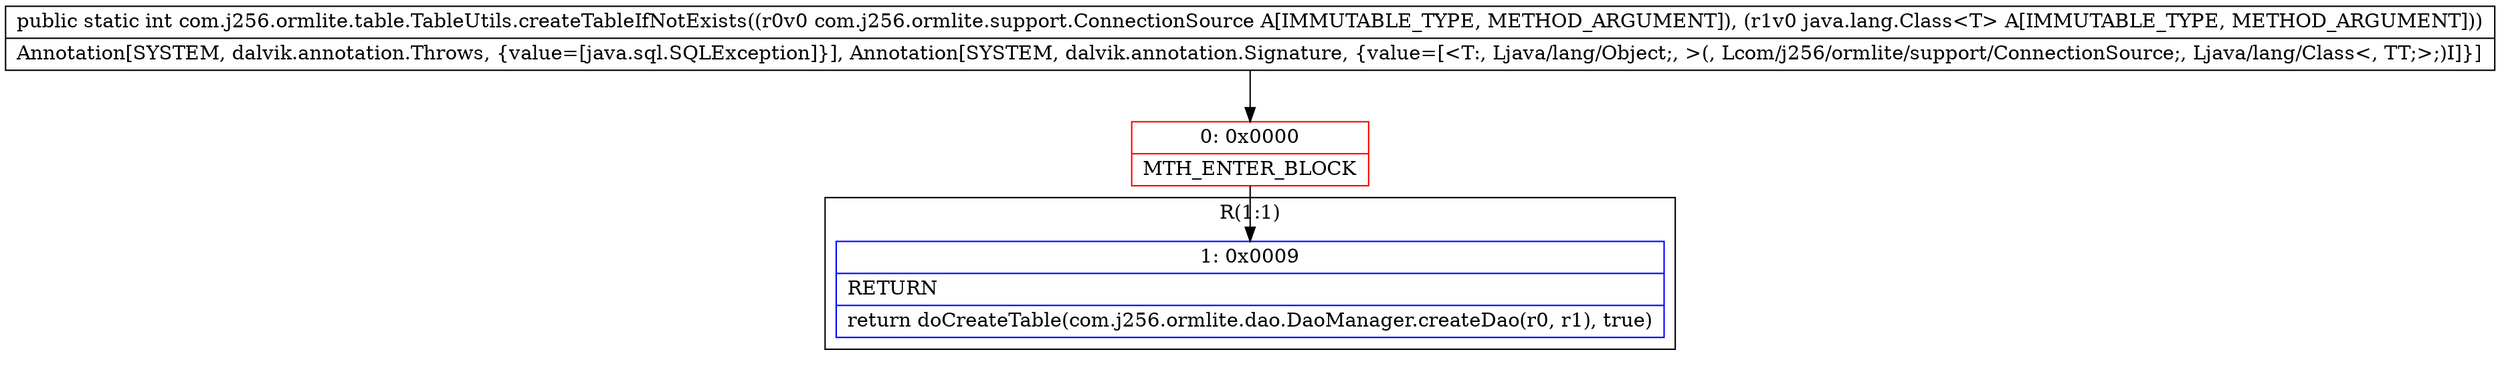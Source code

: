 digraph "CFG forcom.j256.ormlite.table.TableUtils.createTableIfNotExists(Lcom\/j256\/ormlite\/support\/ConnectionSource;Ljava\/lang\/Class;)I" {
subgraph cluster_Region_2073554502 {
label = "R(1:1)";
node [shape=record,color=blue];
Node_1 [shape=record,label="{1\:\ 0x0009|RETURN\l|return doCreateTable(com.j256.ormlite.dao.DaoManager.createDao(r0, r1), true)\l}"];
}
Node_0 [shape=record,color=red,label="{0\:\ 0x0000|MTH_ENTER_BLOCK\l}"];
MethodNode[shape=record,label="{public static int com.j256.ormlite.table.TableUtils.createTableIfNotExists((r0v0 com.j256.ormlite.support.ConnectionSource A[IMMUTABLE_TYPE, METHOD_ARGUMENT]), (r1v0 java.lang.Class\<T\> A[IMMUTABLE_TYPE, METHOD_ARGUMENT]))  | Annotation[SYSTEM, dalvik.annotation.Throws, \{value=[java.sql.SQLException]\}], Annotation[SYSTEM, dalvik.annotation.Signature, \{value=[\<T:, Ljava\/lang\/Object;, \>(, Lcom\/j256\/ormlite\/support\/ConnectionSource;, Ljava\/lang\/Class\<, TT;\>;)I]\}]\l}"];
MethodNode -> Node_0;
Node_0 -> Node_1;
}

